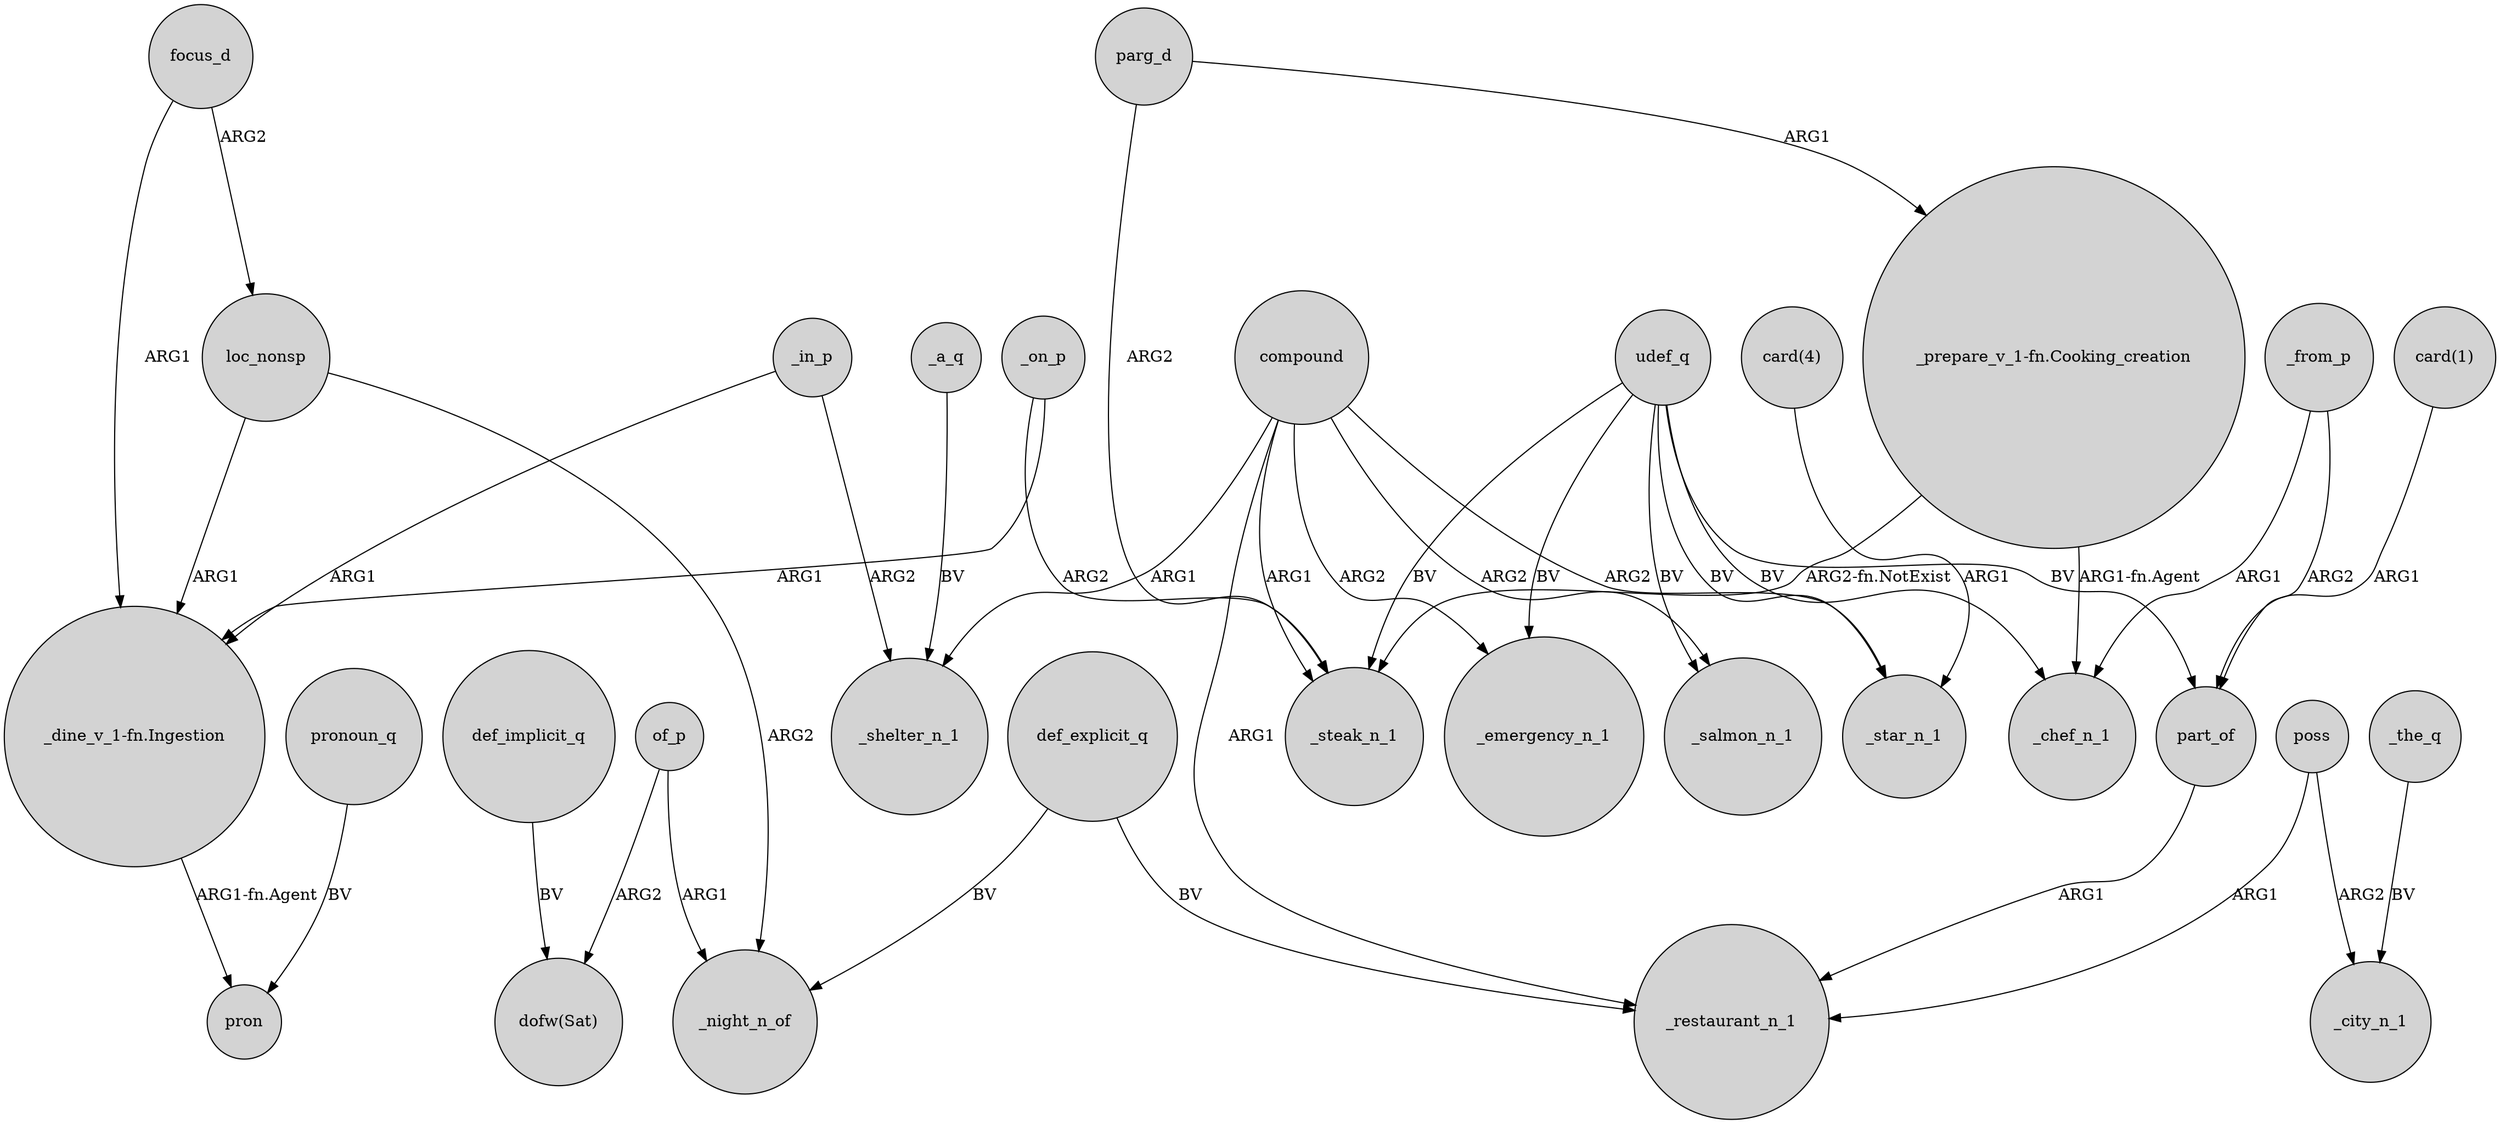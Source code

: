 digraph {
	node [shape=circle style=filled]
	of_p -> _night_n_of [label=ARG1]
	compound -> _salmon_n_1 [label=ARG2]
	compound -> _emergency_n_1 [label=ARG2]
	focus_d -> loc_nonsp [label=ARG2]
	"_dine_v_1-fn.Ingestion" -> pron [label="ARG1-fn.Agent"]
	udef_q -> part_of [label=BV]
	loc_nonsp -> "_dine_v_1-fn.Ingestion" [label=ARG1]
	parg_d -> "_prepare_v_1-fn.Cooking_creation" [label=ARG1]
	parg_d -> _steak_n_1 [label=ARG2]
	compound -> _star_n_1 [label=ARG2]
	compound -> _steak_n_1 [label=ARG1]
	def_implicit_q -> "dofw(Sat)" [label=BV]
	part_of -> _restaurant_n_1 [label=ARG1]
	_from_p -> _chef_n_1 [label=ARG1]
	_a_q -> _shelter_n_1 [label=BV]
	udef_q -> _chef_n_1 [label=BV]
	of_p -> "dofw(Sat)" [label=ARG2]
	_on_p -> "_dine_v_1-fn.Ingestion" [label=ARG1]
	compound -> _shelter_n_1 [label=ARG1]
	pronoun_q -> pron [label=BV]
	udef_q -> _steak_n_1 [label=BV]
	_from_p -> part_of [label=ARG2]
	_on_p -> _steak_n_1 [label=ARG2]
	_in_p -> "_dine_v_1-fn.Ingestion" [label=ARG1]
	def_explicit_q -> _restaurant_n_1 [label=BV]
	compound -> _restaurant_n_1 [label=ARG1]
	"_prepare_v_1-fn.Cooking_creation" -> _steak_n_1 [label="ARG2-fn.NotExist"]
	_in_p -> _shelter_n_1 [label=ARG2]
	udef_q -> _emergency_n_1 [label=BV]
	udef_q -> _salmon_n_1 [label=BV]
	"card(4)" -> _star_n_1 [label=ARG1]
	_the_q -> _city_n_1 [label=BV]
	udef_q -> _star_n_1 [label=BV]
	"_prepare_v_1-fn.Cooking_creation" -> _chef_n_1 [label="ARG1-fn.Agent"]
	"card(1)" -> part_of [label=ARG1]
	loc_nonsp -> _night_n_of [label=ARG2]
	focus_d -> "_dine_v_1-fn.Ingestion" [label=ARG1]
	poss -> _restaurant_n_1 [label=ARG1]
	poss -> _city_n_1 [label=ARG2]
	def_explicit_q -> _night_n_of [label=BV]
}
